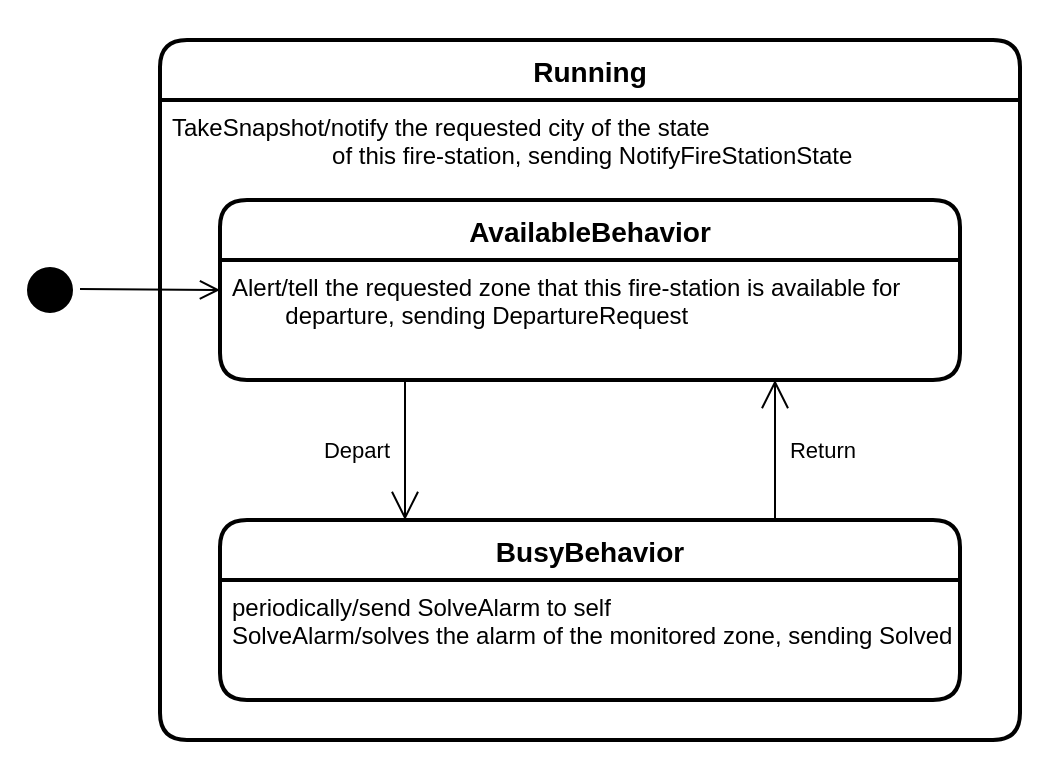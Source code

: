 <mxfile version="20.2.8" type="device"><diagram id="uHUt6Z9MT25F9fRx2fs-" name="Page-1"><mxGraphModel dx="462" dy="865" grid="1" gridSize="10" guides="1" tooltips="1" connect="1" arrows="1" fold="1" page="1" pageScale="1" pageWidth="850" pageHeight="1100" math="0" shadow="0"><root><mxCell id="0"/><mxCell id="1" parent="0"/><mxCell id="9HPyWMMwUIJ_vG_HjqTs-6" value="" style="rounded=0;whiteSpace=wrap;html=1;strokeColor=none;" vertex="1" parent="1"><mxGeometry x="40" y="20" width="530" height="390" as="geometry"/></mxCell><mxCell id="VZRXeRVeR7_ZdSM4Xk2A-3" value="Running" style="swimlane;childLayout=stackLayout;horizontal=1;startSize=30;horizontalStack=0;rounded=1;fontSize=14;fontStyle=1;strokeWidth=2;resizeParent=0;resizeLast=1;shadow=0;dashed=0;align=center;" parent="1" vertex="1"><mxGeometry x="120" y="40" width="430" height="350" as="geometry"><mxRectangle x="290" y="300" width="100" height="30" as="alternateBounds"/></mxGeometry></mxCell><mxCell id="VZRXeRVeR7_ZdSM4Xk2A-4" value="TakeSnapshot/notify the requested city of the state&#10;                        of this fire-station, sending NotifyFireStationState" style="align=left;strokeColor=none;fillColor=none;spacingLeft=4;fontSize=12;verticalAlign=top;resizable=0;rotatable=0;part=1;" parent="VZRXeRVeR7_ZdSM4Xk2A-3" vertex="1"><mxGeometry y="30" width="430" height="320" as="geometry"/></mxCell><mxCell id="fXXeHyMfSSSQZnNen0r5-1" value="AvailableBehavior" style="swimlane;childLayout=stackLayout;horizontal=1;startSize=30;horizontalStack=0;rounded=1;fontSize=14;fontStyle=1;strokeWidth=2;resizeParent=0;resizeLast=1;shadow=0;dashed=0;align=center;" parent="1" vertex="1"><mxGeometry x="150" y="120" width="370" height="90" as="geometry"/></mxCell><mxCell id="2RuXwtKXZ-BD_FSRrfup-10" value="Alert/tell the requested zone that this fire-station is available for &#10;        departure, sending DepartureRequest" style="align=left;strokeColor=none;fillColor=none;spacingLeft=4;fontSize=12;verticalAlign=top;resizable=0;rotatable=0;part=1;" parent="fXXeHyMfSSSQZnNen0r5-1" vertex="1"><mxGeometry y="30" width="370" height="60" as="geometry"/></mxCell><mxCell id="fXXeHyMfSSSQZnNen0r5-4" value="" style="ellipse;html=1;shape=startState;fillColor=#000000;strokeColor=#000000;" parent="1" vertex="1"><mxGeometry x="50" y="150" width="30" height="30" as="geometry"/></mxCell><mxCell id="fXXeHyMfSSSQZnNen0r5-5" value="" style="html=1;verticalAlign=bottom;endArrow=open;endSize=8;strokeColor=#000000;rounded=0;entryX=0;entryY=0.25;entryDx=0;entryDy=0;" parent="1" source="fXXeHyMfSSSQZnNen0r5-4" target="2RuXwtKXZ-BD_FSRrfup-10" edge="1"><mxGeometry relative="1" as="geometry"><mxPoint x="90" y="150" as="targetPoint"/></mxGeometry></mxCell><mxCell id="2RuXwtKXZ-BD_FSRrfup-3" value="BusyBehavior" style="swimlane;childLayout=stackLayout;horizontal=1;startSize=30;horizontalStack=0;rounded=1;fontSize=14;fontStyle=1;strokeWidth=2;resizeParent=0;resizeLast=1;shadow=0;dashed=0;align=center;" parent="1" vertex="1"><mxGeometry x="150" y="280" width="370" height="90" as="geometry"/></mxCell><mxCell id="2RuXwtKXZ-BD_FSRrfup-4" value="periodically/send SolveAlarm to self&#10;SolveAlarm/solves the alarm of the monitored zone, sending Solved&#10;&#10;&#10; " style="align=left;strokeColor=none;fillColor=none;spacingLeft=4;fontSize=12;verticalAlign=top;resizable=0;rotatable=0;part=1;" parent="2RuXwtKXZ-BD_FSRrfup-3" vertex="1"><mxGeometry y="30" width="370" height="60" as="geometry"/></mxCell><mxCell id="9HPyWMMwUIJ_vG_HjqTs-1" value="" style="endArrow=open;endFill=1;endSize=12;html=1;rounded=0;exitX=0.25;exitY=1;exitDx=0;exitDy=0;entryX=0.25;entryY=0;entryDx=0;entryDy=0;" edge="1" parent="1" source="2RuXwtKXZ-BD_FSRrfup-10" target="2RuXwtKXZ-BD_FSRrfup-3"><mxGeometry width="160" relative="1" as="geometry"><mxPoint x="340" y="270" as="sourcePoint"/><mxPoint x="500" y="270" as="targetPoint"/></mxGeometry></mxCell><mxCell id="9HPyWMMwUIJ_vG_HjqTs-2" value="Depart" style="edgeLabel;html=1;align=center;verticalAlign=middle;resizable=0;points=[];" vertex="1" connectable="0" parent="9HPyWMMwUIJ_vG_HjqTs-1"><mxGeometry x="-0.157" y="-2" relative="1" as="geometry"><mxPoint x="-23" y="5" as="offset"/></mxGeometry></mxCell><mxCell id="9HPyWMMwUIJ_vG_HjqTs-3" value="" style="endArrow=open;endFill=1;endSize=12;html=1;rounded=0;exitX=0.75;exitY=0;exitDx=0;exitDy=0;entryX=0.75;entryY=1;entryDx=0;entryDy=0;" edge="1" parent="1" source="2RuXwtKXZ-BD_FSRrfup-3" target="2RuXwtKXZ-BD_FSRrfup-10"><mxGeometry width="160" relative="1" as="geometry"><mxPoint x="350" y="350" as="sourcePoint"/><mxPoint x="510" y="350" as="targetPoint"/></mxGeometry></mxCell><mxCell id="9HPyWMMwUIJ_vG_HjqTs-4" value="Return" style="edgeLabel;html=1;align=center;verticalAlign=middle;resizable=0;points=[];" vertex="1" connectable="0" parent="9HPyWMMwUIJ_vG_HjqTs-3"><mxGeometry x="0.049" y="-1" relative="1" as="geometry"><mxPoint x="22" y="1" as="offset"/></mxGeometry></mxCell></root></mxGraphModel></diagram></mxfile>